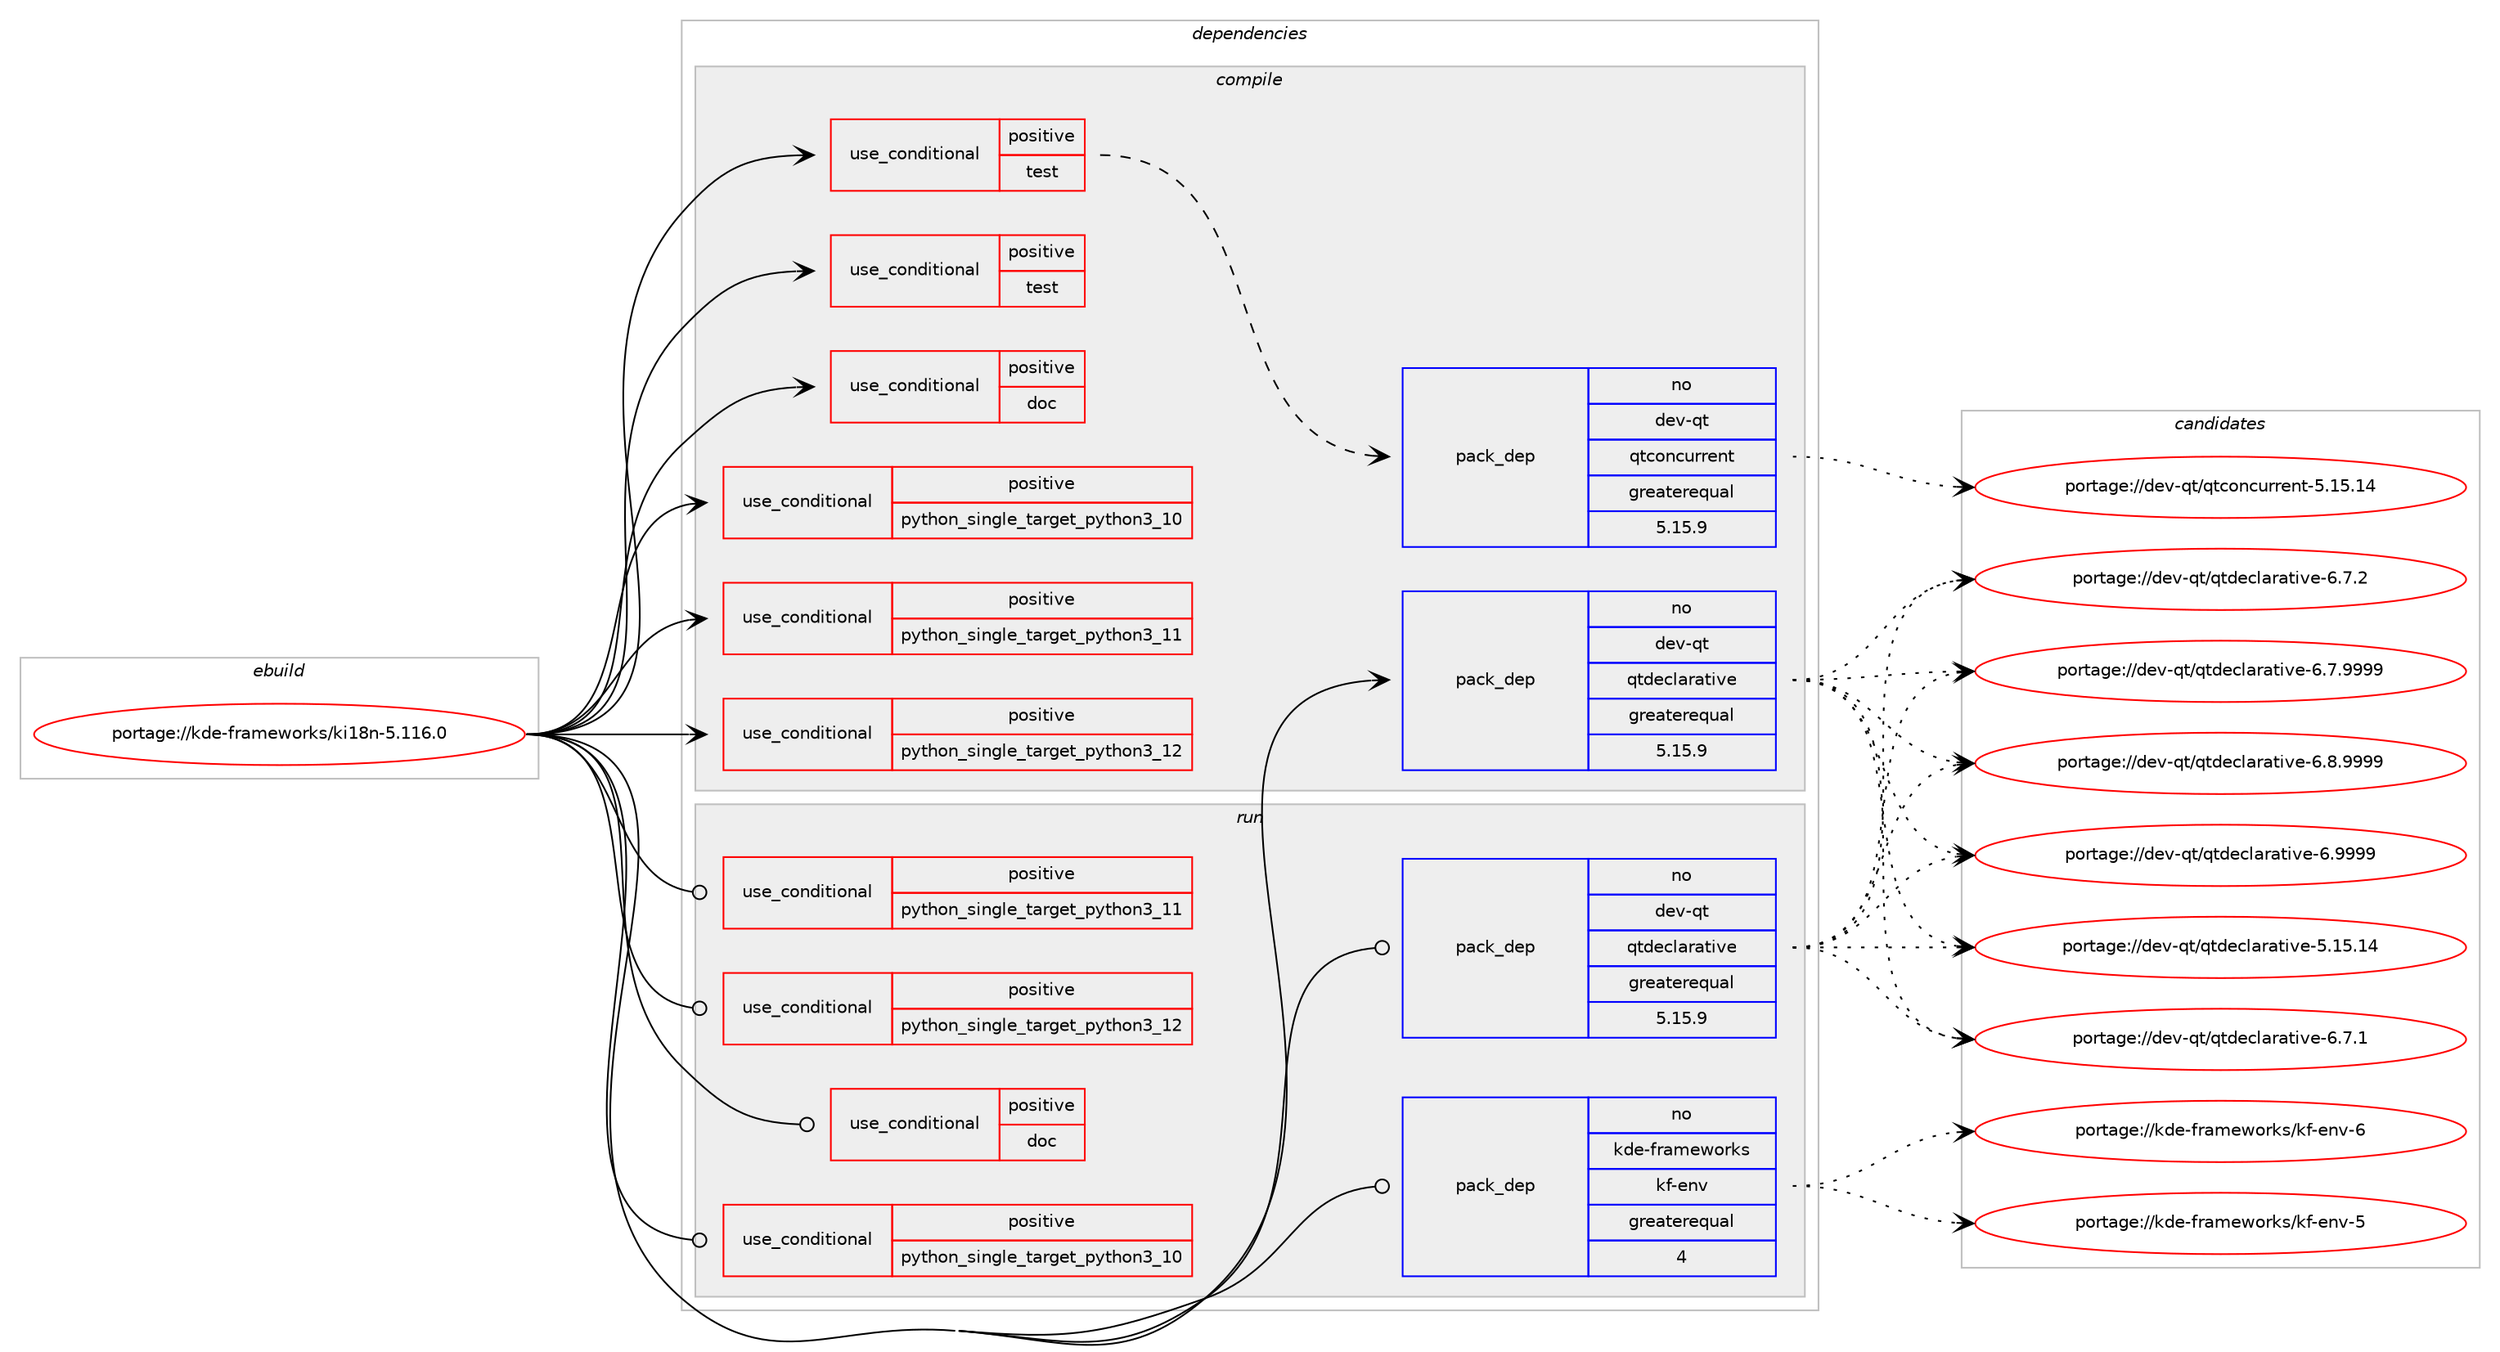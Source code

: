 digraph prolog {

# *************
# Graph options
# *************

newrank=true;
concentrate=true;
compound=true;
graph [rankdir=LR,fontname=Helvetica,fontsize=10,ranksep=1.5];#, ranksep=2.5, nodesep=0.2];
edge  [arrowhead=vee];
node  [fontname=Helvetica,fontsize=10];

# **********
# The ebuild
# **********

subgraph cluster_leftcol {
color=gray;
rank=same;
label=<<i>ebuild</i>>;
id [label="portage://kde-frameworks/ki18n-5.116.0", color=red, width=4, href="../kde-frameworks/ki18n-5.116.0.svg"];
}

# ****************
# The dependencies
# ****************

subgraph cluster_midcol {
color=gray;
label=<<i>dependencies</i>>;
subgraph cluster_compile {
fillcolor="#eeeeee";
style=filled;
label=<<i>compile</i>>;
subgraph cond66403 {
dependency136723 [label=<<TABLE BORDER="0" CELLBORDER="1" CELLSPACING="0" CELLPADDING="4"><TR><TD ROWSPAN="3" CELLPADDING="10">use_conditional</TD></TR><TR><TD>positive</TD></TR><TR><TD>doc</TD></TR></TABLE>>, shape=none, color=red];
# *** BEGIN UNKNOWN DEPENDENCY TYPE (TODO) ***
# dependency136723 -> package_dependency(portage://kde-frameworks/ki18n-5.116.0,install,no,dev-qt,qt-docs,none,[,,],[slot(5)],[])
# *** END UNKNOWN DEPENDENCY TYPE (TODO) ***

}
id:e -> dependency136723:w [weight=20,style="solid",arrowhead="vee"];
subgraph cond66404 {
dependency136724 [label=<<TABLE BORDER="0" CELLBORDER="1" CELLSPACING="0" CELLPADDING="4"><TR><TD ROWSPAN="3" CELLPADDING="10">use_conditional</TD></TR><TR><TD>positive</TD></TR><TR><TD>python_single_target_python3_10</TD></TR></TABLE>>, shape=none, color=red];
# *** BEGIN UNKNOWN DEPENDENCY TYPE (TODO) ***
# dependency136724 -> package_dependency(portage://kde-frameworks/ki18n-5.116.0,install,no,dev-lang,python,none,[,,],[slot(3.10)],[])
# *** END UNKNOWN DEPENDENCY TYPE (TODO) ***

}
id:e -> dependency136724:w [weight=20,style="solid",arrowhead="vee"];
subgraph cond66405 {
dependency136725 [label=<<TABLE BORDER="0" CELLBORDER="1" CELLSPACING="0" CELLPADDING="4"><TR><TD ROWSPAN="3" CELLPADDING="10">use_conditional</TD></TR><TR><TD>positive</TD></TR><TR><TD>python_single_target_python3_11</TD></TR></TABLE>>, shape=none, color=red];
# *** BEGIN UNKNOWN DEPENDENCY TYPE (TODO) ***
# dependency136725 -> package_dependency(portage://kde-frameworks/ki18n-5.116.0,install,no,dev-lang,python,none,[,,],[slot(3.11)],[])
# *** END UNKNOWN DEPENDENCY TYPE (TODO) ***

}
id:e -> dependency136725:w [weight=20,style="solid",arrowhead="vee"];
subgraph cond66406 {
dependency136726 [label=<<TABLE BORDER="0" CELLBORDER="1" CELLSPACING="0" CELLPADDING="4"><TR><TD ROWSPAN="3" CELLPADDING="10">use_conditional</TD></TR><TR><TD>positive</TD></TR><TR><TD>python_single_target_python3_12</TD></TR></TABLE>>, shape=none, color=red];
# *** BEGIN UNKNOWN DEPENDENCY TYPE (TODO) ***
# dependency136726 -> package_dependency(portage://kde-frameworks/ki18n-5.116.0,install,no,dev-lang,python,none,[,,],[slot(3.12)],[])
# *** END UNKNOWN DEPENDENCY TYPE (TODO) ***

}
id:e -> dependency136726:w [weight=20,style="solid",arrowhead="vee"];
subgraph cond66407 {
dependency136727 [label=<<TABLE BORDER="0" CELLBORDER="1" CELLSPACING="0" CELLPADDING="4"><TR><TD ROWSPAN="3" CELLPADDING="10">use_conditional</TD></TR><TR><TD>positive</TD></TR><TR><TD>test</TD></TR></TABLE>>, shape=none, color=red];
subgraph pack68329 {
dependency136728 [label=<<TABLE BORDER="0" CELLBORDER="1" CELLSPACING="0" CELLPADDING="4" WIDTH="220"><TR><TD ROWSPAN="6" CELLPADDING="30">pack_dep</TD></TR><TR><TD WIDTH="110">no</TD></TR><TR><TD>dev-qt</TD></TR><TR><TD>qtconcurrent</TD></TR><TR><TD>greaterequal</TD></TR><TR><TD>5.15.9</TD></TR></TABLE>>, shape=none, color=blue];
}
dependency136727:e -> dependency136728:w [weight=20,style="dashed",arrowhead="vee"];
}
id:e -> dependency136727:w [weight=20,style="solid",arrowhead="vee"];
subgraph cond66408 {
dependency136729 [label=<<TABLE BORDER="0" CELLBORDER="1" CELLSPACING="0" CELLPADDING="4"><TR><TD ROWSPAN="3" CELLPADDING="10">use_conditional</TD></TR><TR><TD>positive</TD></TR><TR><TD>test</TD></TR></TABLE>>, shape=none, color=red];
# *** BEGIN UNKNOWN DEPENDENCY TYPE (TODO) ***
# dependency136729 -> package_dependency(portage://kde-frameworks/ki18n-5.116.0,install,no,dev-qt,qttest,none,[,,],[slot(5)],[])
# *** END UNKNOWN DEPENDENCY TYPE (TODO) ***

}
id:e -> dependency136729:w [weight=20,style="solid",arrowhead="vee"];
# *** BEGIN UNKNOWN DEPENDENCY TYPE (TODO) ***
# id -> package_dependency(portage://kde-frameworks/ki18n-5.116.0,install,no,dev-qt,qtcore,none,[,,],[slot(5)],[])
# *** END UNKNOWN DEPENDENCY TYPE (TODO) ***

subgraph pack68330 {
dependency136730 [label=<<TABLE BORDER="0" CELLBORDER="1" CELLSPACING="0" CELLPADDING="4" WIDTH="220"><TR><TD ROWSPAN="6" CELLPADDING="30">pack_dep</TD></TR><TR><TD WIDTH="110">no</TD></TR><TR><TD>dev-qt</TD></TR><TR><TD>qtdeclarative</TD></TR><TR><TD>greaterequal</TD></TR><TR><TD>5.15.9</TD></TR></TABLE>>, shape=none, color=blue];
}
id:e -> dependency136730:w [weight=20,style="solid",arrowhead="vee"];
# *** BEGIN UNKNOWN DEPENDENCY TYPE (TODO) ***
# id -> package_dependency(portage://kde-frameworks/ki18n-5.116.0,install,no,sys-devel,gettext,none,[,,],[],[])
# *** END UNKNOWN DEPENDENCY TYPE (TODO) ***

# *** BEGIN UNKNOWN DEPENDENCY TYPE (TODO) ***
# id -> package_dependency(portage://kde-frameworks/ki18n-5.116.0,install,no,virtual,libintl,none,[,,],[],[])
# *** END UNKNOWN DEPENDENCY TYPE (TODO) ***

}
subgraph cluster_compileandrun {
fillcolor="#eeeeee";
style=filled;
label=<<i>compile and run</i>>;
}
subgraph cluster_run {
fillcolor="#eeeeee";
style=filled;
label=<<i>run</i>>;
subgraph cond66409 {
dependency136731 [label=<<TABLE BORDER="0" CELLBORDER="1" CELLSPACING="0" CELLPADDING="4"><TR><TD ROWSPAN="3" CELLPADDING="10">use_conditional</TD></TR><TR><TD>positive</TD></TR><TR><TD>doc</TD></TR></TABLE>>, shape=none, color=red];
# *** BEGIN UNKNOWN DEPENDENCY TYPE (TODO) ***
# dependency136731 -> package_dependency(portage://kde-frameworks/ki18n-5.116.0,run,no,dev-qt,qt-docs,none,[,,],[slot(5)],[])
# *** END UNKNOWN DEPENDENCY TYPE (TODO) ***

}
id:e -> dependency136731:w [weight=20,style="solid",arrowhead="odot"];
subgraph cond66410 {
dependency136732 [label=<<TABLE BORDER="0" CELLBORDER="1" CELLSPACING="0" CELLPADDING="4"><TR><TD ROWSPAN="3" CELLPADDING="10">use_conditional</TD></TR><TR><TD>positive</TD></TR><TR><TD>python_single_target_python3_10</TD></TR></TABLE>>, shape=none, color=red];
# *** BEGIN UNKNOWN DEPENDENCY TYPE (TODO) ***
# dependency136732 -> package_dependency(portage://kde-frameworks/ki18n-5.116.0,run,no,dev-lang,python,none,[,,],[slot(3.10)],[])
# *** END UNKNOWN DEPENDENCY TYPE (TODO) ***

}
id:e -> dependency136732:w [weight=20,style="solid",arrowhead="odot"];
subgraph cond66411 {
dependency136733 [label=<<TABLE BORDER="0" CELLBORDER="1" CELLSPACING="0" CELLPADDING="4"><TR><TD ROWSPAN="3" CELLPADDING="10">use_conditional</TD></TR><TR><TD>positive</TD></TR><TR><TD>python_single_target_python3_11</TD></TR></TABLE>>, shape=none, color=red];
# *** BEGIN UNKNOWN DEPENDENCY TYPE (TODO) ***
# dependency136733 -> package_dependency(portage://kde-frameworks/ki18n-5.116.0,run,no,dev-lang,python,none,[,,],[slot(3.11)],[])
# *** END UNKNOWN DEPENDENCY TYPE (TODO) ***

}
id:e -> dependency136733:w [weight=20,style="solid",arrowhead="odot"];
subgraph cond66412 {
dependency136734 [label=<<TABLE BORDER="0" CELLBORDER="1" CELLSPACING="0" CELLPADDING="4"><TR><TD ROWSPAN="3" CELLPADDING="10">use_conditional</TD></TR><TR><TD>positive</TD></TR><TR><TD>python_single_target_python3_12</TD></TR></TABLE>>, shape=none, color=red];
# *** BEGIN UNKNOWN DEPENDENCY TYPE (TODO) ***
# dependency136734 -> package_dependency(portage://kde-frameworks/ki18n-5.116.0,run,no,dev-lang,python,none,[,,],[slot(3.12)],[])
# *** END UNKNOWN DEPENDENCY TYPE (TODO) ***

}
id:e -> dependency136734:w [weight=20,style="solid",arrowhead="odot"];
# *** BEGIN UNKNOWN DEPENDENCY TYPE (TODO) ***
# id -> package_dependency(portage://kde-frameworks/ki18n-5.116.0,run,no,app-text,iso-codes,none,[,,],[],[])
# *** END UNKNOWN DEPENDENCY TYPE (TODO) ***

# *** BEGIN UNKNOWN DEPENDENCY TYPE (TODO) ***
# id -> package_dependency(portage://kde-frameworks/ki18n-5.116.0,run,no,dev-qt,qtcore,none,[,,],[slot(5)],[])
# *** END UNKNOWN DEPENDENCY TYPE (TODO) ***

subgraph pack68331 {
dependency136735 [label=<<TABLE BORDER="0" CELLBORDER="1" CELLSPACING="0" CELLPADDING="4" WIDTH="220"><TR><TD ROWSPAN="6" CELLPADDING="30">pack_dep</TD></TR><TR><TD WIDTH="110">no</TD></TR><TR><TD>dev-qt</TD></TR><TR><TD>qtdeclarative</TD></TR><TR><TD>greaterequal</TD></TR><TR><TD>5.15.9</TD></TR></TABLE>>, shape=none, color=blue];
}
id:e -> dependency136735:w [weight=20,style="solid",arrowhead="odot"];
subgraph pack68332 {
dependency136736 [label=<<TABLE BORDER="0" CELLBORDER="1" CELLSPACING="0" CELLPADDING="4" WIDTH="220"><TR><TD ROWSPAN="6" CELLPADDING="30">pack_dep</TD></TR><TR><TD WIDTH="110">no</TD></TR><TR><TD>kde-frameworks</TD></TR><TR><TD>kf-env</TD></TR><TR><TD>greaterequal</TD></TR><TR><TD>4</TD></TR></TABLE>>, shape=none, color=blue];
}
id:e -> dependency136736:w [weight=20,style="solid",arrowhead="odot"];
# *** BEGIN UNKNOWN DEPENDENCY TYPE (TODO) ***
# id -> package_dependency(portage://kde-frameworks/ki18n-5.116.0,run,no,sys-devel,gettext,none,[,,],[],[])
# *** END UNKNOWN DEPENDENCY TYPE (TODO) ***

# *** BEGIN UNKNOWN DEPENDENCY TYPE (TODO) ***
# id -> package_dependency(portage://kde-frameworks/ki18n-5.116.0,run,no,virtual,libintl,none,[,,],[],[])
# *** END UNKNOWN DEPENDENCY TYPE (TODO) ***

}
}

# **************
# The candidates
# **************

subgraph cluster_choices {
rank=same;
color=gray;
label=<<i>candidates</i>>;

subgraph choice68329 {
color=black;
nodesep=1;
choice100101118451131164711311699111110991171141141011101164553464953464952 [label="portage://dev-qt/qtconcurrent-5.15.14", color=red, width=4,href="../dev-qt/qtconcurrent-5.15.14.svg"];
dependency136728:e -> choice100101118451131164711311699111110991171141141011101164553464953464952:w [style=dotted,weight="100"];
}
subgraph choice68330 {
color=black;
nodesep=1;
choice10010111845113116471131161001019910897114971161051181014553464953464952 [label="portage://dev-qt/qtdeclarative-5.15.14", color=red, width=4,href="../dev-qt/qtdeclarative-5.15.14.svg"];
choice1001011184511311647113116100101991089711497116105118101455446554649 [label="portage://dev-qt/qtdeclarative-6.7.1", color=red, width=4,href="../dev-qt/qtdeclarative-6.7.1.svg"];
choice1001011184511311647113116100101991089711497116105118101455446554650 [label="portage://dev-qt/qtdeclarative-6.7.2", color=red, width=4,href="../dev-qt/qtdeclarative-6.7.2.svg"];
choice1001011184511311647113116100101991089711497116105118101455446554657575757 [label="portage://dev-qt/qtdeclarative-6.7.9999", color=red, width=4,href="../dev-qt/qtdeclarative-6.7.9999.svg"];
choice1001011184511311647113116100101991089711497116105118101455446564657575757 [label="portage://dev-qt/qtdeclarative-6.8.9999", color=red, width=4,href="../dev-qt/qtdeclarative-6.8.9999.svg"];
choice100101118451131164711311610010199108971149711610511810145544657575757 [label="portage://dev-qt/qtdeclarative-6.9999", color=red, width=4,href="../dev-qt/qtdeclarative-6.9999.svg"];
dependency136730:e -> choice10010111845113116471131161001019910897114971161051181014553464953464952:w [style=dotted,weight="100"];
dependency136730:e -> choice1001011184511311647113116100101991089711497116105118101455446554649:w [style=dotted,weight="100"];
dependency136730:e -> choice1001011184511311647113116100101991089711497116105118101455446554650:w [style=dotted,weight="100"];
dependency136730:e -> choice1001011184511311647113116100101991089711497116105118101455446554657575757:w [style=dotted,weight="100"];
dependency136730:e -> choice1001011184511311647113116100101991089711497116105118101455446564657575757:w [style=dotted,weight="100"];
dependency136730:e -> choice100101118451131164711311610010199108971149711610511810145544657575757:w [style=dotted,weight="100"];
}
subgraph choice68331 {
color=black;
nodesep=1;
choice10010111845113116471131161001019910897114971161051181014553464953464952 [label="portage://dev-qt/qtdeclarative-5.15.14", color=red, width=4,href="../dev-qt/qtdeclarative-5.15.14.svg"];
choice1001011184511311647113116100101991089711497116105118101455446554649 [label="portage://dev-qt/qtdeclarative-6.7.1", color=red, width=4,href="../dev-qt/qtdeclarative-6.7.1.svg"];
choice1001011184511311647113116100101991089711497116105118101455446554650 [label="portage://dev-qt/qtdeclarative-6.7.2", color=red, width=4,href="../dev-qt/qtdeclarative-6.7.2.svg"];
choice1001011184511311647113116100101991089711497116105118101455446554657575757 [label="portage://dev-qt/qtdeclarative-6.7.9999", color=red, width=4,href="../dev-qt/qtdeclarative-6.7.9999.svg"];
choice1001011184511311647113116100101991089711497116105118101455446564657575757 [label="portage://dev-qt/qtdeclarative-6.8.9999", color=red, width=4,href="../dev-qt/qtdeclarative-6.8.9999.svg"];
choice100101118451131164711311610010199108971149711610511810145544657575757 [label="portage://dev-qt/qtdeclarative-6.9999", color=red, width=4,href="../dev-qt/qtdeclarative-6.9999.svg"];
dependency136735:e -> choice10010111845113116471131161001019910897114971161051181014553464953464952:w [style=dotted,weight="100"];
dependency136735:e -> choice1001011184511311647113116100101991089711497116105118101455446554649:w [style=dotted,weight="100"];
dependency136735:e -> choice1001011184511311647113116100101991089711497116105118101455446554650:w [style=dotted,weight="100"];
dependency136735:e -> choice1001011184511311647113116100101991089711497116105118101455446554657575757:w [style=dotted,weight="100"];
dependency136735:e -> choice1001011184511311647113116100101991089711497116105118101455446564657575757:w [style=dotted,weight="100"];
dependency136735:e -> choice100101118451131164711311610010199108971149711610511810145544657575757:w [style=dotted,weight="100"];
}
subgraph choice68332 {
color=black;
nodesep=1;
choice107100101451021149710910111911111410711547107102451011101184553 [label="portage://kde-frameworks/kf-env-5", color=red, width=4,href="../kde-frameworks/kf-env-5.svg"];
choice107100101451021149710910111911111410711547107102451011101184554 [label="portage://kde-frameworks/kf-env-6", color=red, width=4,href="../kde-frameworks/kf-env-6.svg"];
dependency136736:e -> choice107100101451021149710910111911111410711547107102451011101184553:w [style=dotted,weight="100"];
dependency136736:e -> choice107100101451021149710910111911111410711547107102451011101184554:w [style=dotted,weight="100"];
}
}

}
